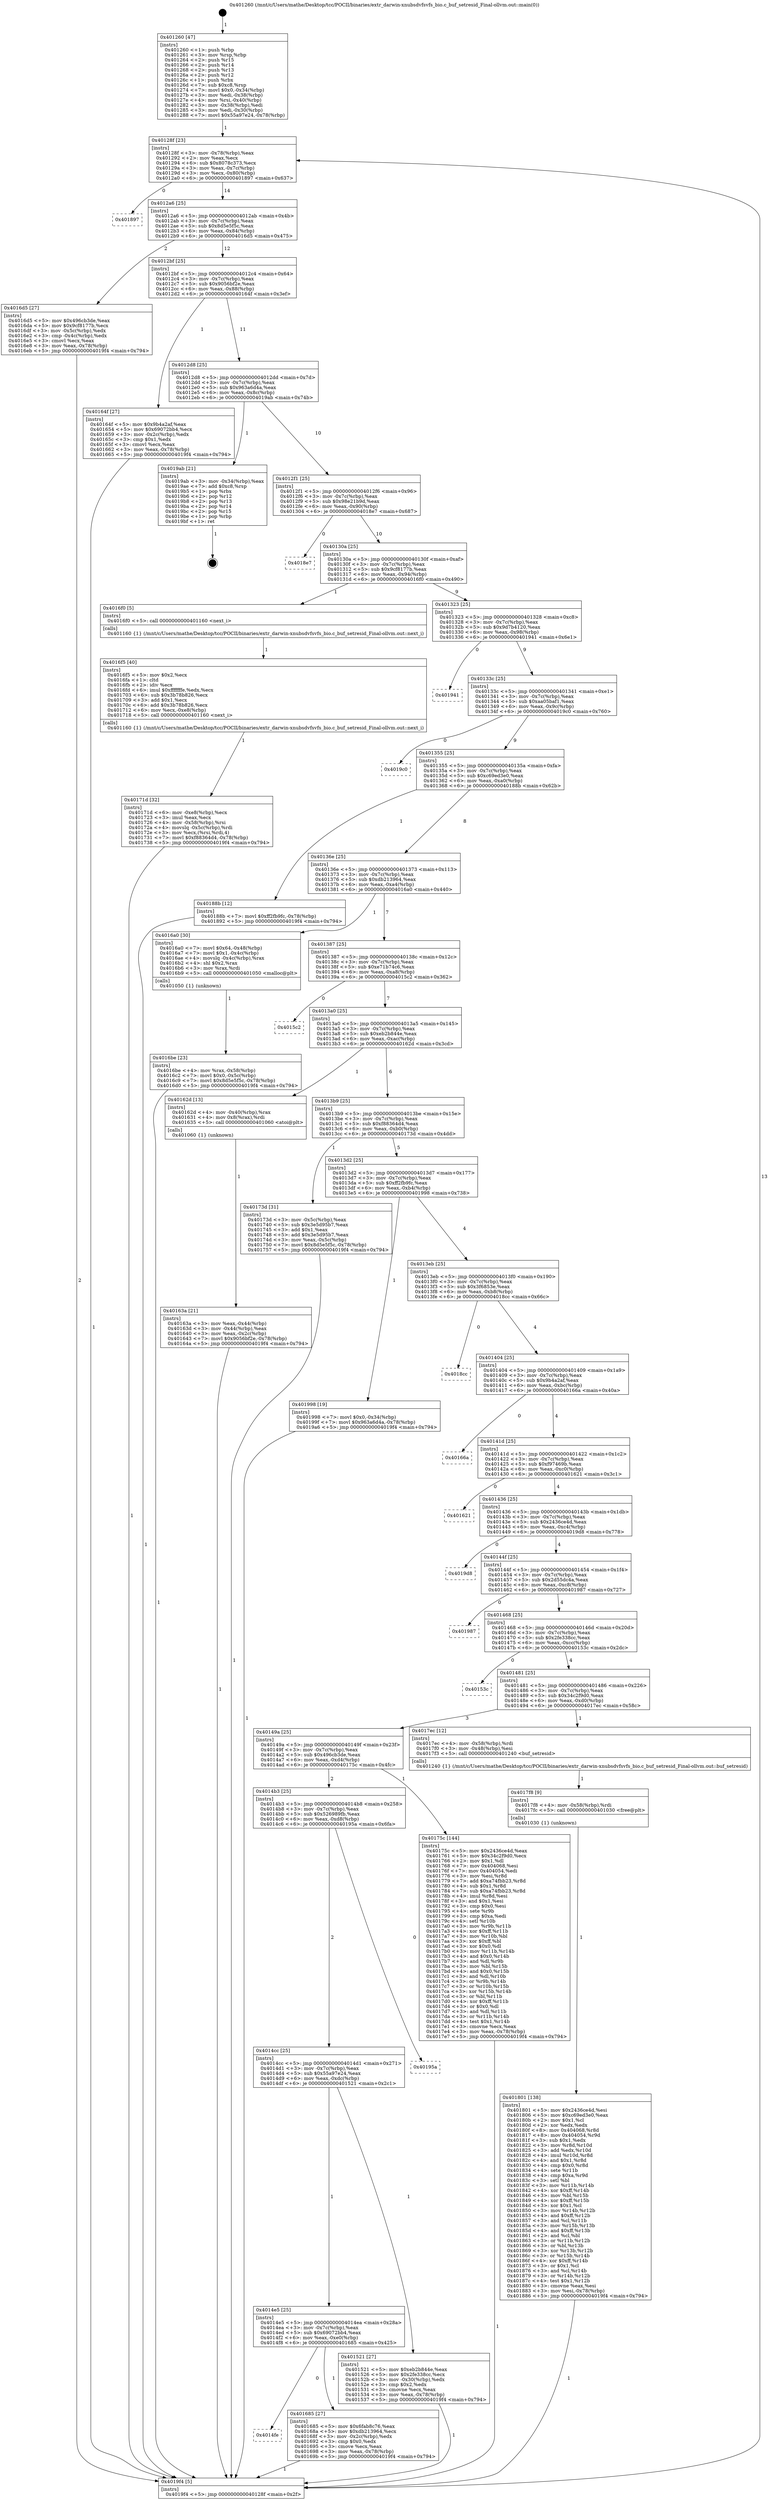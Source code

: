 digraph "0x401260" {
  label = "0x401260 (/mnt/c/Users/mathe/Desktop/tcc/POCII/binaries/extr_darwin-xnubsdvfsvfs_bio.c_buf_setresid_Final-ollvm.out::main(0))"
  labelloc = "t"
  node[shape=record]

  Entry [label="",width=0.3,height=0.3,shape=circle,fillcolor=black,style=filled]
  "0x40128f" [label="{
     0x40128f [23]\l
     | [instrs]\l
     &nbsp;&nbsp;0x40128f \<+3\>: mov -0x78(%rbp),%eax\l
     &nbsp;&nbsp;0x401292 \<+2\>: mov %eax,%ecx\l
     &nbsp;&nbsp;0x401294 \<+6\>: sub $0x8078c373,%ecx\l
     &nbsp;&nbsp;0x40129a \<+3\>: mov %eax,-0x7c(%rbp)\l
     &nbsp;&nbsp;0x40129d \<+3\>: mov %ecx,-0x80(%rbp)\l
     &nbsp;&nbsp;0x4012a0 \<+6\>: je 0000000000401897 \<main+0x637\>\l
  }"]
  "0x401897" [label="{
     0x401897\l
  }", style=dashed]
  "0x4012a6" [label="{
     0x4012a6 [25]\l
     | [instrs]\l
     &nbsp;&nbsp;0x4012a6 \<+5\>: jmp 00000000004012ab \<main+0x4b\>\l
     &nbsp;&nbsp;0x4012ab \<+3\>: mov -0x7c(%rbp),%eax\l
     &nbsp;&nbsp;0x4012ae \<+5\>: sub $0x8d5e5f5c,%eax\l
     &nbsp;&nbsp;0x4012b3 \<+6\>: mov %eax,-0x84(%rbp)\l
     &nbsp;&nbsp;0x4012b9 \<+6\>: je 00000000004016d5 \<main+0x475\>\l
  }"]
  Exit [label="",width=0.3,height=0.3,shape=circle,fillcolor=black,style=filled,peripheries=2]
  "0x4016d5" [label="{
     0x4016d5 [27]\l
     | [instrs]\l
     &nbsp;&nbsp;0x4016d5 \<+5\>: mov $0x496cb3de,%eax\l
     &nbsp;&nbsp;0x4016da \<+5\>: mov $0x9cf8177b,%ecx\l
     &nbsp;&nbsp;0x4016df \<+3\>: mov -0x5c(%rbp),%edx\l
     &nbsp;&nbsp;0x4016e2 \<+3\>: cmp -0x4c(%rbp),%edx\l
     &nbsp;&nbsp;0x4016e5 \<+3\>: cmovl %ecx,%eax\l
     &nbsp;&nbsp;0x4016e8 \<+3\>: mov %eax,-0x78(%rbp)\l
     &nbsp;&nbsp;0x4016eb \<+5\>: jmp 00000000004019f4 \<main+0x794\>\l
  }"]
  "0x4012bf" [label="{
     0x4012bf [25]\l
     | [instrs]\l
     &nbsp;&nbsp;0x4012bf \<+5\>: jmp 00000000004012c4 \<main+0x64\>\l
     &nbsp;&nbsp;0x4012c4 \<+3\>: mov -0x7c(%rbp),%eax\l
     &nbsp;&nbsp;0x4012c7 \<+5\>: sub $0x9056bf2e,%eax\l
     &nbsp;&nbsp;0x4012cc \<+6\>: mov %eax,-0x88(%rbp)\l
     &nbsp;&nbsp;0x4012d2 \<+6\>: je 000000000040164f \<main+0x3ef\>\l
  }"]
  "0x401801" [label="{
     0x401801 [138]\l
     | [instrs]\l
     &nbsp;&nbsp;0x401801 \<+5\>: mov $0x2436ce4d,%esi\l
     &nbsp;&nbsp;0x401806 \<+5\>: mov $0xc69ed3e0,%eax\l
     &nbsp;&nbsp;0x40180b \<+2\>: mov $0x1,%cl\l
     &nbsp;&nbsp;0x40180d \<+2\>: xor %edx,%edx\l
     &nbsp;&nbsp;0x40180f \<+8\>: mov 0x404068,%r8d\l
     &nbsp;&nbsp;0x401817 \<+8\>: mov 0x404054,%r9d\l
     &nbsp;&nbsp;0x40181f \<+3\>: sub $0x1,%edx\l
     &nbsp;&nbsp;0x401822 \<+3\>: mov %r8d,%r10d\l
     &nbsp;&nbsp;0x401825 \<+3\>: add %edx,%r10d\l
     &nbsp;&nbsp;0x401828 \<+4\>: imul %r10d,%r8d\l
     &nbsp;&nbsp;0x40182c \<+4\>: and $0x1,%r8d\l
     &nbsp;&nbsp;0x401830 \<+4\>: cmp $0x0,%r8d\l
     &nbsp;&nbsp;0x401834 \<+4\>: sete %r11b\l
     &nbsp;&nbsp;0x401838 \<+4\>: cmp $0xa,%r9d\l
     &nbsp;&nbsp;0x40183c \<+3\>: setl %bl\l
     &nbsp;&nbsp;0x40183f \<+3\>: mov %r11b,%r14b\l
     &nbsp;&nbsp;0x401842 \<+4\>: xor $0xff,%r14b\l
     &nbsp;&nbsp;0x401846 \<+3\>: mov %bl,%r15b\l
     &nbsp;&nbsp;0x401849 \<+4\>: xor $0xff,%r15b\l
     &nbsp;&nbsp;0x40184d \<+3\>: xor $0x1,%cl\l
     &nbsp;&nbsp;0x401850 \<+3\>: mov %r14b,%r12b\l
     &nbsp;&nbsp;0x401853 \<+4\>: and $0xff,%r12b\l
     &nbsp;&nbsp;0x401857 \<+3\>: and %cl,%r11b\l
     &nbsp;&nbsp;0x40185a \<+3\>: mov %r15b,%r13b\l
     &nbsp;&nbsp;0x40185d \<+4\>: and $0xff,%r13b\l
     &nbsp;&nbsp;0x401861 \<+2\>: and %cl,%bl\l
     &nbsp;&nbsp;0x401863 \<+3\>: or %r11b,%r12b\l
     &nbsp;&nbsp;0x401866 \<+3\>: or %bl,%r13b\l
     &nbsp;&nbsp;0x401869 \<+3\>: xor %r13b,%r12b\l
     &nbsp;&nbsp;0x40186c \<+3\>: or %r15b,%r14b\l
     &nbsp;&nbsp;0x40186f \<+4\>: xor $0xff,%r14b\l
     &nbsp;&nbsp;0x401873 \<+3\>: or $0x1,%cl\l
     &nbsp;&nbsp;0x401876 \<+3\>: and %cl,%r14b\l
     &nbsp;&nbsp;0x401879 \<+3\>: or %r14b,%r12b\l
     &nbsp;&nbsp;0x40187c \<+4\>: test $0x1,%r12b\l
     &nbsp;&nbsp;0x401880 \<+3\>: cmovne %eax,%esi\l
     &nbsp;&nbsp;0x401883 \<+3\>: mov %esi,-0x78(%rbp)\l
     &nbsp;&nbsp;0x401886 \<+5\>: jmp 00000000004019f4 \<main+0x794\>\l
  }"]
  "0x40164f" [label="{
     0x40164f [27]\l
     | [instrs]\l
     &nbsp;&nbsp;0x40164f \<+5\>: mov $0x9b4a2af,%eax\l
     &nbsp;&nbsp;0x401654 \<+5\>: mov $0x69072bb4,%ecx\l
     &nbsp;&nbsp;0x401659 \<+3\>: mov -0x2c(%rbp),%edx\l
     &nbsp;&nbsp;0x40165c \<+3\>: cmp $0x1,%edx\l
     &nbsp;&nbsp;0x40165f \<+3\>: cmovl %ecx,%eax\l
     &nbsp;&nbsp;0x401662 \<+3\>: mov %eax,-0x78(%rbp)\l
     &nbsp;&nbsp;0x401665 \<+5\>: jmp 00000000004019f4 \<main+0x794\>\l
  }"]
  "0x4012d8" [label="{
     0x4012d8 [25]\l
     | [instrs]\l
     &nbsp;&nbsp;0x4012d8 \<+5\>: jmp 00000000004012dd \<main+0x7d\>\l
     &nbsp;&nbsp;0x4012dd \<+3\>: mov -0x7c(%rbp),%eax\l
     &nbsp;&nbsp;0x4012e0 \<+5\>: sub $0x963a6d4a,%eax\l
     &nbsp;&nbsp;0x4012e5 \<+6\>: mov %eax,-0x8c(%rbp)\l
     &nbsp;&nbsp;0x4012eb \<+6\>: je 00000000004019ab \<main+0x74b\>\l
  }"]
  "0x4017f8" [label="{
     0x4017f8 [9]\l
     | [instrs]\l
     &nbsp;&nbsp;0x4017f8 \<+4\>: mov -0x58(%rbp),%rdi\l
     &nbsp;&nbsp;0x4017fc \<+5\>: call 0000000000401030 \<free@plt\>\l
     | [calls]\l
     &nbsp;&nbsp;0x401030 \{1\} (unknown)\l
  }"]
  "0x4019ab" [label="{
     0x4019ab [21]\l
     | [instrs]\l
     &nbsp;&nbsp;0x4019ab \<+3\>: mov -0x34(%rbp),%eax\l
     &nbsp;&nbsp;0x4019ae \<+7\>: add $0xc8,%rsp\l
     &nbsp;&nbsp;0x4019b5 \<+1\>: pop %rbx\l
     &nbsp;&nbsp;0x4019b6 \<+2\>: pop %r12\l
     &nbsp;&nbsp;0x4019b8 \<+2\>: pop %r13\l
     &nbsp;&nbsp;0x4019ba \<+2\>: pop %r14\l
     &nbsp;&nbsp;0x4019bc \<+2\>: pop %r15\l
     &nbsp;&nbsp;0x4019be \<+1\>: pop %rbp\l
     &nbsp;&nbsp;0x4019bf \<+1\>: ret\l
  }"]
  "0x4012f1" [label="{
     0x4012f1 [25]\l
     | [instrs]\l
     &nbsp;&nbsp;0x4012f1 \<+5\>: jmp 00000000004012f6 \<main+0x96\>\l
     &nbsp;&nbsp;0x4012f6 \<+3\>: mov -0x7c(%rbp),%eax\l
     &nbsp;&nbsp;0x4012f9 \<+5\>: sub $0x98e21b9d,%eax\l
     &nbsp;&nbsp;0x4012fe \<+6\>: mov %eax,-0x90(%rbp)\l
     &nbsp;&nbsp;0x401304 \<+6\>: je 00000000004018e7 \<main+0x687\>\l
  }"]
  "0x40171d" [label="{
     0x40171d [32]\l
     | [instrs]\l
     &nbsp;&nbsp;0x40171d \<+6\>: mov -0xe8(%rbp),%ecx\l
     &nbsp;&nbsp;0x401723 \<+3\>: imul %eax,%ecx\l
     &nbsp;&nbsp;0x401726 \<+4\>: mov -0x58(%rbp),%rsi\l
     &nbsp;&nbsp;0x40172a \<+4\>: movslq -0x5c(%rbp),%rdi\l
     &nbsp;&nbsp;0x40172e \<+3\>: mov %ecx,(%rsi,%rdi,4)\l
     &nbsp;&nbsp;0x401731 \<+7\>: movl $0xf88364d4,-0x78(%rbp)\l
     &nbsp;&nbsp;0x401738 \<+5\>: jmp 00000000004019f4 \<main+0x794\>\l
  }"]
  "0x4018e7" [label="{
     0x4018e7\l
  }", style=dashed]
  "0x40130a" [label="{
     0x40130a [25]\l
     | [instrs]\l
     &nbsp;&nbsp;0x40130a \<+5\>: jmp 000000000040130f \<main+0xaf\>\l
     &nbsp;&nbsp;0x40130f \<+3\>: mov -0x7c(%rbp),%eax\l
     &nbsp;&nbsp;0x401312 \<+5\>: sub $0x9cf8177b,%eax\l
     &nbsp;&nbsp;0x401317 \<+6\>: mov %eax,-0x94(%rbp)\l
     &nbsp;&nbsp;0x40131d \<+6\>: je 00000000004016f0 \<main+0x490\>\l
  }"]
  "0x4016f5" [label="{
     0x4016f5 [40]\l
     | [instrs]\l
     &nbsp;&nbsp;0x4016f5 \<+5\>: mov $0x2,%ecx\l
     &nbsp;&nbsp;0x4016fa \<+1\>: cltd\l
     &nbsp;&nbsp;0x4016fb \<+2\>: idiv %ecx\l
     &nbsp;&nbsp;0x4016fd \<+6\>: imul $0xfffffffe,%edx,%ecx\l
     &nbsp;&nbsp;0x401703 \<+6\>: sub $0x3b78b826,%ecx\l
     &nbsp;&nbsp;0x401709 \<+3\>: add $0x1,%ecx\l
     &nbsp;&nbsp;0x40170c \<+6\>: add $0x3b78b826,%ecx\l
     &nbsp;&nbsp;0x401712 \<+6\>: mov %ecx,-0xe8(%rbp)\l
     &nbsp;&nbsp;0x401718 \<+5\>: call 0000000000401160 \<next_i\>\l
     | [calls]\l
     &nbsp;&nbsp;0x401160 \{1\} (/mnt/c/Users/mathe/Desktop/tcc/POCII/binaries/extr_darwin-xnubsdvfsvfs_bio.c_buf_setresid_Final-ollvm.out::next_i)\l
  }"]
  "0x4016f0" [label="{
     0x4016f0 [5]\l
     | [instrs]\l
     &nbsp;&nbsp;0x4016f0 \<+5\>: call 0000000000401160 \<next_i\>\l
     | [calls]\l
     &nbsp;&nbsp;0x401160 \{1\} (/mnt/c/Users/mathe/Desktop/tcc/POCII/binaries/extr_darwin-xnubsdvfsvfs_bio.c_buf_setresid_Final-ollvm.out::next_i)\l
  }"]
  "0x401323" [label="{
     0x401323 [25]\l
     | [instrs]\l
     &nbsp;&nbsp;0x401323 \<+5\>: jmp 0000000000401328 \<main+0xc8\>\l
     &nbsp;&nbsp;0x401328 \<+3\>: mov -0x7c(%rbp),%eax\l
     &nbsp;&nbsp;0x40132b \<+5\>: sub $0x9d7b4120,%eax\l
     &nbsp;&nbsp;0x401330 \<+6\>: mov %eax,-0x98(%rbp)\l
     &nbsp;&nbsp;0x401336 \<+6\>: je 0000000000401941 \<main+0x6e1\>\l
  }"]
  "0x4016be" [label="{
     0x4016be [23]\l
     | [instrs]\l
     &nbsp;&nbsp;0x4016be \<+4\>: mov %rax,-0x58(%rbp)\l
     &nbsp;&nbsp;0x4016c2 \<+7\>: movl $0x0,-0x5c(%rbp)\l
     &nbsp;&nbsp;0x4016c9 \<+7\>: movl $0x8d5e5f5c,-0x78(%rbp)\l
     &nbsp;&nbsp;0x4016d0 \<+5\>: jmp 00000000004019f4 \<main+0x794\>\l
  }"]
  "0x401941" [label="{
     0x401941\l
  }", style=dashed]
  "0x40133c" [label="{
     0x40133c [25]\l
     | [instrs]\l
     &nbsp;&nbsp;0x40133c \<+5\>: jmp 0000000000401341 \<main+0xe1\>\l
     &nbsp;&nbsp;0x401341 \<+3\>: mov -0x7c(%rbp),%eax\l
     &nbsp;&nbsp;0x401344 \<+5\>: sub $0xaa05baf1,%eax\l
     &nbsp;&nbsp;0x401349 \<+6\>: mov %eax,-0x9c(%rbp)\l
     &nbsp;&nbsp;0x40134f \<+6\>: je 00000000004019c0 \<main+0x760\>\l
  }"]
  "0x4014fe" [label="{
     0x4014fe\l
  }", style=dashed]
  "0x4019c0" [label="{
     0x4019c0\l
  }", style=dashed]
  "0x401355" [label="{
     0x401355 [25]\l
     | [instrs]\l
     &nbsp;&nbsp;0x401355 \<+5\>: jmp 000000000040135a \<main+0xfa\>\l
     &nbsp;&nbsp;0x40135a \<+3\>: mov -0x7c(%rbp),%eax\l
     &nbsp;&nbsp;0x40135d \<+5\>: sub $0xc69ed3e0,%eax\l
     &nbsp;&nbsp;0x401362 \<+6\>: mov %eax,-0xa0(%rbp)\l
     &nbsp;&nbsp;0x401368 \<+6\>: je 000000000040188b \<main+0x62b\>\l
  }"]
  "0x401685" [label="{
     0x401685 [27]\l
     | [instrs]\l
     &nbsp;&nbsp;0x401685 \<+5\>: mov $0x6fab8c76,%eax\l
     &nbsp;&nbsp;0x40168a \<+5\>: mov $0xdb213964,%ecx\l
     &nbsp;&nbsp;0x40168f \<+3\>: mov -0x2c(%rbp),%edx\l
     &nbsp;&nbsp;0x401692 \<+3\>: cmp $0x0,%edx\l
     &nbsp;&nbsp;0x401695 \<+3\>: cmove %ecx,%eax\l
     &nbsp;&nbsp;0x401698 \<+3\>: mov %eax,-0x78(%rbp)\l
     &nbsp;&nbsp;0x40169b \<+5\>: jmp 00000000004019f4 \<main+0x794\>\l
  }"]
  "0x40188b" [label="{
     0x40188b [12]\l
     | [instrs]\l
     &nbsp;&nbsp;0x40188b \<+7\>: movl $0xff2fb9fc,-0x78(%rbp)\l
     &nbsp;&nbsp;0x401892 \<+5\>: jmp 00000000004019f4 \<main+0x794\>\l
  }"]
  "0x40136e" [label="{
     0x40136e [25]\l
     | [instrs]\l
     &nbsp;&nbsp;0x40136e \<+5\>: jmp 0000000000401373 \<main+0x113\>\l
     &nbsp;&nbsp;0x401373 \<+3\>: mov -0x7c(%rbp),%eax\l
     &nbsp;&nbsp;0x401376 \<+5\>: sub $0xdb213964,%eax\l
     &nbsp;&nbsp;0x40137b \<+6\>: mov %eax,-0xa4(%rbp)\l
     &nbsp;&nbsp;0x401381 \<+6\>: je 00000000004016a0 \<main+0x440\>\l
  }"]
  "0x40163a" [label="{
     0x40163a [21]\l
     | [instrs]\l
     &nbsp;&nbsp;0x40163a \<+3\>: mov %eax,-0x44(%rbp)\l
     &nbsp;&nbsp;0x40163d \<+3\>: mov -0x44(%rbp),%eax\l
     &nbsp;&nbsp;0x401640 \<+3\>: mov %eax,-0x2c(%rbp)\l
     &nbsp;&nbsp;0x401643 \<+7\>: movl $0x9056bf2e,-0x78(%rbp)\l
     &nbsp;&nbsp;0x40164a \<+5\>: jmp 00000000004019f4 \<main+0x794\>\l
  }"]
  "0x4016a0" [label="{
     0x4016a0 [30]\l
     | [instrs]\l
     &nbsp;&nbsp;0x4016a0 \<+7\>: movl $0x64,-0x48(%rbp)\l
     &nbsp;&nbsp;0x4016a7 \<+7\>: movl $0x1,-0x4c(%rbp)\l
     &nbsp;&nbsp;0x4016ae \<+4\>: movslq -0x4c(%rbp),%rax\l
     &nbsp;&nbsp;0x4016b2 \<+4\>: shl $0x2,%rax\l
     &nbsp;&nbsp;0x4016b6 \<+3\>: mov %rax,%rdi\l
     &nbsp;&nbsp;0x4016b9 \<+5\>: call 0000000000401050 \<malloc@plt\>\l
     | [calls]\l
     &nbsp;&nbsp;0x401050 \{1\} (unknown)\l
  }"]
  "0x401387" [label="{
     0x401387 [25]\l
     | [instrs]\l
     &nbsp;&nbsp;0x401387 \<+5\>: jmp 000000000040138c \<main+0x12c\>\l
     &nbsp;&nbsp;0x40138c \<+3\>: mov -0x7c(%rbp),%eax\l
     &nbsp;&nbsp;0x40138f \<+5\>: sub $0xe71b74c6,%eax\l
     &nbsp;&nbsp;0x401394 \<+6\>: mov %eax,-0xa8(%rbp)\l
     &nbsp;&nbsp;0x40139a \<+6\>: je 00000000004015c2 \<main+0x362\>\l
  }"]
  "0x401260" [label="{
     0x401260 [47]\l
     | [instrs]\l
     &nbsp;&nbsp;0x401260 \<+1\>: push %rbp\l
     &nbsp;&nbsp;0x401261 \<+3\>: mov %rsp,%rbp\l
     &nbsp;&nbsp;0x401264 \<+2\>: push %r15\l
     &nbsp;&nbsp;0x401266 \<+2\>: push %r14\l
     &nbsp;&nbsp;0x401268 \<+2\>: push %r13\l
     &nbsp;&nbsp;0x40126a \<+2\>: push %r12\l
     &nbsp;&nbsp;0x40126c \<+1\>: push %rbx\l
     &nbsp;&nbsp;0x40126d \<+7\>: sub $0xc8,%rsp\l
     &nbsp;&nbsp;0x401274 \<+7\>: movl $0x0,-0x34(%rbp)\l
     &nbsp;&nbsp;0x40127b \<+3\>: mov %edi,-0x38(%rbp)\l
     &nbsp;&nbsp;0x40127e \<+4\>: mov %rsi,-0x40(%rbp)\l
     &nbsp;&nbsp;0x401282 \<+3\>: mov -0x38(%rbp),%edi\l
     &nbsp;&nbsp;0x401285 \<+3\>: mov %edi,-0x30(%rbp)\l
     &nbsp;&nbsp;0x401288 \<+7\>: movl $0x55a97e24,-0x78(%rbp)\l
  }"]
  "0x4015c2" [label="{
     0x4015c2\l
  }", style=dashed]
  "0x4013a0" [label="{
     0x4013a0 [25]\l
     | [instrs]\l
     &nbsp;&nbsp;0x4013a0 \<+5\>: jmp 00000000004013a5 \<main+0x145\>\l
     &nbsp;&nbsp;0x4013a5 \<+3\>: mov -0x7c(%rbp),%eax\l
     &nbsp;&nbsp;0x4013a8 \<+5\>: sub $0xeb2b844e,%eax\l
     &nbsp;&nbsp;0x4013ad \<+6\>: mov %eax,-0xac(%rbp)\l
     &nbsp;&nbsp;0x4013b3 \<+6\>: je 000000000040162d \<main+0x3cd\>\l
  }"]
  "0x4019f4" [label="{
     0x4019f4 [5]\l
     | [instrs]\l
     &nbsp;&nbsp;0x4019f4 \<+5\>: jmp 000000000040128f \<main+0x2f\>\l
  }"]
  "0x40162d" [label="{
     0x40162d [13]\l
     | [instrs]\l
     &nbsp;&nbsp;0x40162d \<+4\>: mov -0x40(%rbp),%rax\l
     &nbsp;&nbsp;0x401631 \<+4\>: mov 0x8(%rax),%rdi\l
     &nbsp;&nbsp;0x401635 \<+5\>: call 0000000000401060 \<atoi@plt\>\l
     | [calls]\l
     &nbsp;&nbsp;0x401060 \{1\} (unknown)\l
  }"]
  "0x4013b9" [label="{
     0x4013b9 [25]\l
     | [instrs]\l
     &nbsp;&nbsp;0x4013b9 \<+5\>: jmp 00000000004013be \<main+0x15e\>\l
     &nbsp;&nbsp;0x4013be \<+3\>: mov -0x7c(%rbp),%eax\l
     &nbsp;&nbsp;0x4013c1 \<+5\>: sub $0xf88364d4,%eax\l
     &nbsp;&nbsp;0x4013c6 \<+6\>: mov %eax,-0xb0(%rbp)\l
     &nbsp;&nbsp;0x4013cc \<+6\>: je 000000000040173d \<main+0x4dd\>\l
  }"]
  "0x4014e5" [label="{
     0x4014e5 [25]\l
     | [instrs]\l
     &nbsp;&nbsp;0x4014e5 \<+5\>: jmp 00000000004014ea \<main+0x28a\>\l
     &nbsp;&nbsp;0x4014ea \<+3\>: mov -0x7c(%rbp),%eax\l
     &nbsp;&nbsp;0x4014ed \<+5\>: sub $0x69072bb4,%eax\l
     &nbsp;&nbsp;0x4014f2 \<+6\>: mov %eax,-0xe0(%rbp)\l
     &nbsp;&nbsp;0x4014f8 \<+6\>: je 0000000000401685 \<main+0x425\>\l
  }"]
  "0x40173d" [label="{
     0x40173d [31]\l
     | [instrs]\l
     &nbsp;&nbsp;0x40173d \<+3\>: mov -0x5c(%rbp),%eax\l
     &nbsp;&nbsp;0x401740 \<+5\>: sub $0x3e5d95b7,%eax\l
     &nbsp;&nbsp;0x401745 \<+3\>: add $0x1,%eax\l
     &nbsp;&nbsp;0x401748 \<+5\>: add $0x3e5d95b7,%eax\l
     &nbsp;&nbsp;0x40174d \<+3\>: mov %eax,-0x5c(%rbp)\l
     &nbsp;&nbsp;0x401750 \<+7\>: movl $0x8d5e5f5c,-0x78(%rbp)\l
     &nbsp;&nbsp;0x401757 \<+5\>: jmp 00000000004019f4 \<main+0x794\>\l
  }"]
  "0x4013d2" [label="{
     0x4013d2 [25]\l
     | [instrs]\l
     &nbsp;&nbsp;0x4013d2 \<+5\>: jmp 00000000004013d7 \<main+0x177\>\l
     &nbsp;&nbsp;0x4013d7 \<+3\>: mov -0x7c(%rbp),%eax\l
     &nbsp;&nbsp;0x4013da \<+5\>: sub $0xff2fb9fc,%eax\l
     &nbsp;&nbsp;0x4013df \<+6\>: mov %eax,-0xb4(%rbp)\l
     &nbsp;&nbsp;0x4013e5 \<+6\>: je 0000000000401998 \<main+0x738\>\l
  }"]
  "0x401521" [label="{
     0x401521 [27]\l
     | [instrs]\l
     &nbsp;&nbsp;0x401521 \<+5\>: mov $0xeb2b844e,%eax\l
     &nbsp;&nbsp;0x401526 \<+5\>: mov $0x2fe338cc,%ecx\l
     &nbsp;&nbsp;0x40152b \<+3\>: mov -0x30(%rbp),%edx\l
     &nbsp;&nbsp;0x40152e \<+3\>: cmp $0x2,%edx\l
     &nbsp;&nbsp;0x401531 \<+3\>: cmovne %ecx,%eax\l
     &nbsp;&nbsp;0x401534 \<+3\>: mov %eax,-0x78(%rbp)\l
     &nbsp;&nbsp;0x401537 \<+5\>: jmp 00000000004019f4 \<main+0x794\>\l
  }"]
  "0x401998" [label="{
     0x401998 [19]\l
     | [instrs]\l
     &nbsp;&nbsp;0x401998 \<+7\>: movl $0x0,-0x34(%rbp)\l
     &nbsp;&nbsp;0x40199f \<+7\>: movl $0x963a6d4a,-0x78(%rbp)\l
     &nbsp;&nbsp;0x4019a6 \<+5\>: jmp 00000000004019f4 \<main+0x794\>\l
  }"]
  "0x4013eb" [label="{
     0x4013eb [25]\l
     | [instrs]\l
     &nbsp;&nbsp;0x4013eb \<+5\>: jmp 00000000004013f0 \<main+0x190\>\l
     &nbsp;&nbsp;0x4013f0 \<+3\>: mov -0x7c(%rbp),%eax\l
     &nbsp;&nbsp;0x4013f3 \<+5\>: sub $0x3f6853e,%eax\l
     &nbsp;&nbsp;0x4013f8 \<+6\>: mov %eax,-0xb8(%rbp)\l
     &nbsp;&nbsp;0x4013fe \<+6\>: je 00000000004018cc \<main+0x66c\>\l
  }"]
  "0x4014cc" [label="{
     0x4014cc [25]\l
     | [instrs]\l
     &nbsp;&nbsp;0x4014cc \<+5\>: jmp 00000000004014d1 \<main+0x271\>\l
     &nbsp;&nbsp;0x4014d1 \<+3\>: mov -0x7c(%rbp),%eax\l
     &nbsp;&nbsp;0x4014d4 \<+5\>: sub $0x55a97e24,%eax\l
     &nbsp;&nbsp;0x4014d9 \<+6\>: mov %eax,-0xdc(%rbp)\l
     &nbsp;&nbsp;0x4014df \<+6\>: je 0000000000401521 \<main+0x2c1\>\l
  }"]
  "0x4018cc" [label="{
     0x4018cc\l
  }", style=dashed]
  "0x401404" [label="{
     0x401404 [25]\l
     | [instrs]\l
     &nbsp;&nbsp;0x401404 \<+5\>: jmp 0000000000401409 \<main+0x1a9\>\l
     &nbsp;&nbsp;0x401409 \<+3\>: mov -0x7c(%rbp),%eax\l
     &nbsp;&nbsp;0x40140c \<+5\>: sub $0x9b4a2af,%eax\l
     &nbsp;&nbsp;0x401411 \<+6\>: mov %eax,-0xbc(%rbp)\l
     &nbsp;&nbsp;0x401417 \<+6\>: je 000000000040166a \<main+0x40a\>\l
  }"]
  "0x40195a" [label="{
     0x40195a\l
  }", style=dashed]
  "0x40166a" [label="{
     0x40166a\l
  }", style=dashed]
  "0x40141d" [label="{
     0x40141d [25]\l
     | [instrs]\l
     &nbsp;&nbsp;0x40141d \<+5\>: jmp 0000000000401422 \<main+0x1c2\>\l
     &nbsp;&nbsp;0x401422 \<+3\>: mov -0x7c(%rbp),%eax\l
     &nbsp;&nbsp;0x401425 \<+5\>: sub $0xf97469b,%eax\l
     &nbsp;&nbsp;0x40142a \<+6\>: mov %eax,-0xc0(%rbp)\l
     &nbsp;&nbsp;0x401430 \<+6\>: je 0000000000401621 \<main+0x3c1\>\l
  }"]
  "0x4014b3" [label="{
     0x4014b3 [25]\l
     | [instrs]\l
     &nbsp;&nbsp;0x4014b3 \<+5\>: jmp 00000000004014b8 \<main+0x258\>\l
     &nbsp;&nbsp;0x4014b8 \<+3\>: mov -0x7c(%rbp),%eax\l
     &nbsp;&nbsp;0x4014bb \<+5\>: sub $0x526989fb,%eax\l
     &nbsp;&nbsp;0x4014c0 \<+6\>: mov %eax,-0xd8(%rbp)\l
     &nbsp;&nbsp;0x4014c6 \<+6\>: je 000000000040195a \<main+0x6fa\>\l
  }"]
  "0x401621" [label="{
     0x401621\l
  }", style=dashed]
  "0x401436" [label="{
     0x401436 [25]\l
     | [instrs]\l
     &nbsp;&nbsp;0x401436 \<+5\>: jmp 000000000040143b \<main+0x1db\>\l
     &nbsp;&nbsp;0x40143b \<+3\>: mov -0x7c(%rbp),%eax\l
     &nbsp;&nbsp;0x40143e \<+5\>: sub $0x2436ce4d,%eax\l
     &nbsp;&nbsp;0x401443 \<+6\>: mov %eax,-0xc4(%rbp)\l
     &nbsp;&nbsp;0x401449 \<+6\>: je 00000000004019d8 \<main+0x778\>\l
  }"]
  "0x40175c" [label="{
     0x40175c [144]\l
     | [instrs]\l
     &nbsp;&nbsp;0x40175c \<+5\>: mov $0x2436ce4d,%eax\l
     &nbsp;&nbsp;0x401761 \<+5\>: mov $0x34c2f9d0,%ecx\l
     &nbsp;&nbsp;0x401766 \<+2\>: mov $0x1,%dl\l
     &nbsp;&nbsp;0x401768 \<+7\>: mov 0x404068,%esi\l
     &nbsp;&nbsp;0x40176f \<+7\>: mov 0x404054,%edi\l
     &nbsp;&nbsp;0x401776 \<+3\>: mov %esi,%r8d\l
     &nbsp;&nbsp;0x401779 \<+7\>: add $0xa74fbb23,%r8d\l
     &nbsp;&nbsp;0x401780 \<+4\>: sub $0x1,%r8d\l
     &nbsp;&nbsp;0x401784 \<+7\>: sub $0xa74fbb23,%r8d\l
     &nbsp;&nbsp;0x40178b \<+4\>: imul %r8d,%esi\l
     &nbsp;&nbsp;0x40178f \<+3\>: and $0x1,%esi\l
     &nbsp;&nbsp;0x401792 \<+3\>: cmp $0x0,%esi\l
     &nbsp;&nbsp;0x401795 \<+4\>: sete %r9b\l
     &nbsp;&nbsp;0x401799 \<+3\>: cmp $0xa,%edi\l
     &nbsp;&nbsp;0x40179c \<+4\>: setl %r10b\l
     &nbsp;&nbsp;0x4017a0 \<+3\>: mov %r9b,%r11b\l
     &nbsp;&nbsp;0x4017a3 \<+4\>: xor $0xff,%r11b\l
     &nbsp;&nbsp;0x4017a7 \<+3\>: mov %r10b,%bl\l
     &nbsp;&nbsp;0x4017aa \<+3\>: xor $0xff,%bl\l
     &nbsp;&nbsp;0x4017ad \<+3\>: xor $0x0,%dl\l
     &nbsp;&nbsp;0x4017b0 \<+3\>: mov %r11b,%r14b\l
     &nbsp;&nbsp;0x4017b3 \<+4\>: and $0x0,%r14b\l
     &nbsp;&nbsp;0x4017b7 \<+3\>: and %dl,%r9b\l
     &nbsp;&nbsp;0x4017ba \<+3\>: mov %bl,%r15b\l
     &nbsp;&nbsp;0x4017bd \<+4\>: and $0x0,%r15b\l
     &nbsp;&nbsp;0x4017c1 \<+3\>: and %dl,%r10b\l
     &nbsp;&nbsp;0x4017c4 \<+3\>: or %r9b,%r14b\l
     &nbsp;&nbsp;0x4017c7 \<+3\>: or %r10b,%r15b\l
     &nbsp;&nbsp;0x4017ca \<+3\>: xor %r15b,%r14b\l
     &nbsp;&nbsp;0x4017cd \<+3\>: or %bl,%r11b\l
     &nbsp;&nbsp;0x4017d0 \<+4\>: xor $0xff,%r11b\l
     &nbsp;&nbsp;0x4017d4 \<+3\>: or $0x0,%dl\l
     &nbsp;&nbsp;0x4017d7 \<+3\>: and %dl,%r11b\l
     &nbsp;&nbsp;0x4017da \<+3\>: or %r11b,%r14b\l
     &nbsp;&nbsp;0x4017dd \<+4\>: test $0x1,%r14b\l
     &nbsp;&nbsp;0x4017e1 \<+3\>: cmovne %ecx,%eax\l
     &nbsp;&nbsp;0x4017e4 \<+3\>: mov %eax,-0x78(%rbp)\l
     &nbsp;&nbsp;0x4017e7 \<+5\>: jmp 00000000004019f4 \<main+0x794\>\l
  }"]
  "0x4019d8" [label="{
     0x4019d8\l
  }", style=dashed]
  "0x40144f" [label="{
     0x40144f [25]\l
     | [instrs]\l
     &nbsp;&nbsp;0x40144f \<+5\>: jmp 0000000000401454 \<main+0x1f4\>\l
     &nbsp;&nbsp;0x401454 \<+3\>: mov -0x7c(%rbp),%eax\l
     &nbsp;&nbsp;0x401457 \<+5\>: sub $0x2d55dc4a,%eax\l
     &nbsp;&nbsp;0x40145c \<+6\>: mov %eax,-0xc8(%rbp)\l
     &nbsp;&nbsp;0x401462 \<+6\>: je 0000000000401987 \<main+0x727\>\l
  }"]
  "0x40149a" [label="{
     0x40149a [25]\l
     | [instrs]\l
     &nbsp;&nbsp;0x40149a \<+5\>: jmp 000000000040149f \<main+0x23f\>\l
     &nbsp;&nbsp;0x40149f \<+3\>: mov -0x7c(%rbp),%eax\l
     &nbsp;&nbsp;0x4014a2 \<+5\>: sub $0x496cb3de,%eax\l
     &nbsp;&nbsp;0x4014a7 \<+6\>: mov %eax,-0xd4(%rbp)\l
     &nbsp;&nbsp;0x4014ad \<+6\>: je 000000000040175c \<main+0x4fc\>\l
  }"]
  "0x401987" [label="{
     0x401987\l
  }", style=dashed]
  "0x401468" [label="{
     0x401468 [25]\l
     | [instrs]\l
     &nbsp;&nbsp;0x401468 \<+5\>: jmp 000000000040146d \<main+0x20d\>\l
     &nbsp;&nbsp;0x40146d \<+3\>: mov -0x7c(%rbp),%eax\l
     &nbsp;&nbsp;0x401470 \<+5\>: sub $0x2fe338cc,%eax\l
     &nbsp;&nbsp;0x401475 \<+6\>: mov %eax,-0xcc(%rbp)\l
     &nbsp;&nbsp;0x40147b \<+6\>: je 000000000040153c \<main+0x2dc\>\l
  }"]
  "0x4017ec" [label="{
     0x4017ec [12]\l
     | [instrs]\l
     &nbsp;&nbsp;0x4017ec \<+4\>: mov -0x58(%rbp),%rdi\l
     &nbsp;&nbsp;0x4017f0 \<+3\>: mov -0x48(%rbp),%esi\l
     &nbsp;&nbsp;0x4017f3 \<+5\>: call 0000000000401240 \<buf_setresid\>\l
     | [calls]\l
     &nbsp;&nbsp;0x401240 \{1\} (/mnt/c/Users/mathe/Desktop/tcc/POCII/binaries/extr_darwin-xnubsdvfsvfs_bio.c_buf_setresid_Final-ollvm.out::buf_setresid)\l
  }"]
  "0x40153c" [label="{
     0x40153c\l
  }", style=dashed]
  "0x401481" [label="{
     0x401481 [25]\l
     | [instrs]\l
     &nbsp;&nbsp;0x401481 \<+5\>: jmp 0000000000401486 \<main+0x226\>\l
     &nbsp;&nbsp;0x401486 \<+3\>: mov -0x7c(%rbp),%eax\l
     &nbsp;&nbsp;0x401489 \<+5\>: sub $0x34c2f9d0,%eax\l
     &nbsp;&nbsp;0x40148e \<+6\>: mov %eax,-0xd0(%rbp)\l
     &nbsp;&nbsp;0x401494 \<+6\>: je 00000000004017ec \<main+0x58c\>\l
  }"]
  Entry -> "0x401260" [label=" 1"]
  "0x40128f" -> "0x401897" [label=" 0"]
  "0x40128f" -> "0x4012a6" [label=" 14"]
  "0x4019ab" -> Exit [label=" 1"]
  "0x4012a6" -> "0x4016d5" [label=" 2"]
  "0x4012a6" -> "0x4012bf" [label=" 12"]
  "0x401998" -> "0x4019f4" [label=" 1"]
  "0x4012bf" -> "0x40164f" [label=" 1"]
  "0x4012bf" -> "0x4012d8" [label=" 11"]
  "0x40188b" -> "0x4019f4" [label=" 1"]
  "0x4012d8" -> "0x4019ab" [label=" 1"]
  "0x4012d8" -> "0x4012f1" [label=" 10"]
  "0x401801" -> "0x4019f4" [label=" 1"]
  "0x4012f1" -> "0x4018e7" [label=" 0"]
  "0x4012f1" -> "0x40130a" [label=" 10"]
  "0x4017f8" -> "0x401801" [label=" 1"]
  "0x40130a" -> "0x4016f0" [label=" 1"]
  "0x40130a" -> "0x401323" [label=" 9"]
  "0x4017ec" -> "0x4017f8" [label=" 1"]
  "0x401323" -> "0x401941" [label=" 0"]
  "0x401323" -> "0x40133c" [label=" 9"]
  "0x40175c" -> "0x4019f4" [label=" 1"]
  "0x40133c" -> "0x4019c0" [label=" 0"]
  "0x40133c" -> "0x401355" [label=" 9"]
  "0x40173d" -> "0x4019f4" [label=" 1"]
  "0x401355" -> "0x40188b" [label=" 1"]
  "0x401355" -> "0x40136e" [label=" 8"]
  "0x40171d" -> "0x4019f4" [label=" 1"]
  "0x40136e" -> "0x4016a0" [label=" 1"]
  "0x40136e" -> "0x401387" [label=" 7"]
  "0x4016f0" -> "0x4016f5" [label=" 1"]
  "0x401387" -> "0x4015c2" [label=" 0"]
  "0x401387" -> "0x4013a0" [label=" 7"]
  "0x4016d5" -> "0x4019f4" [label=" 2"]
  "0x4013a0" -> "0x40162d" [label=" 1"]
  "0x4013a0" -> "0x4013b9" [label=" 6"]
  "0x4016be" -> "0x4019f4" [label=" 1"]
  "0x4013b9" -> "0x40173d" [label=" 1"]
  "0x4013b9" -> "0x4013d2" [label=" 5"]
  "0x4016a0" -> "0x4016be" [label=" 1"]
  "0x4013d2" -> "0x401998" [label=" 1"]
  "0x4013d2" -> "0x4013eb" [label=" 4"]
  "0x401685" -> "0x4019f4" [label=" 1"]
  "0x4013eb" -> "0x4018cc" [label=" 0"]
  "0x4013eb" -> "0x401404" [label=" 4"]
  "0x4014e5" -> "0x401685" [label=" 1"]
  "0x401404" -> "0x40166a" [label=" 0"]
  "0x401404" -> "0x40141d" [label=" 4"]
  "0x4016f5" -> "0x40171d" [label=" 1"]
  "0x40141d" -> "0x401621" [label=" 0"]
  "0x40141d" -> "0x401436" [label=" 4"]
  "0x40163a" -> "0x4019f4" [label=" 1"]
  "0x401436" -> "0x4019d8" [label=" 0"]
  "0x401436" -> "0x40144f" [label=" 4"]
  "0x40162d" -> "0x40163a" [label=" 1"]
  "0x40144f" -> "0x401987" [label=" 0"]
  "0x40144f" -> "0x401468" [label=" 4"]
  "0x401260" -> "0x40128f" [label=" 1"]
  "0x401468" -> "0x40153c" [label=" 0"]
  "0x401468" -> "0x401481" [label=" 4"]
  "0x401521" -> "0x4019f4" [label=" 1"]
  "0x401481" -> "0x4017ec" [label=" 1"]
  "0x401481" -> "0x40149a" [label=" 3"]
  "0x4019f4" -> "0x40128f" [label=" 13"]
  "0x40149a" -> "0x40175c" [label=" 1"]
  "0x40149a" -> "0x4014b3" [label=" 2"]
  "0x40164f" -> "0x4019f4" [label=" 1"]
  "0x4014b3" -> "0x40195a" [label=" 0"]
  "0x4014b3" -> "0x4014cc" [label=" 2"]
  "0x4014e5" -> "0x4014fe" [label=" 0"]
  "0x4014cc" -> "0x401521" [label=" 1"]
  "0x4014cc" -> "0x4014e5" [label=" 1"]
}
